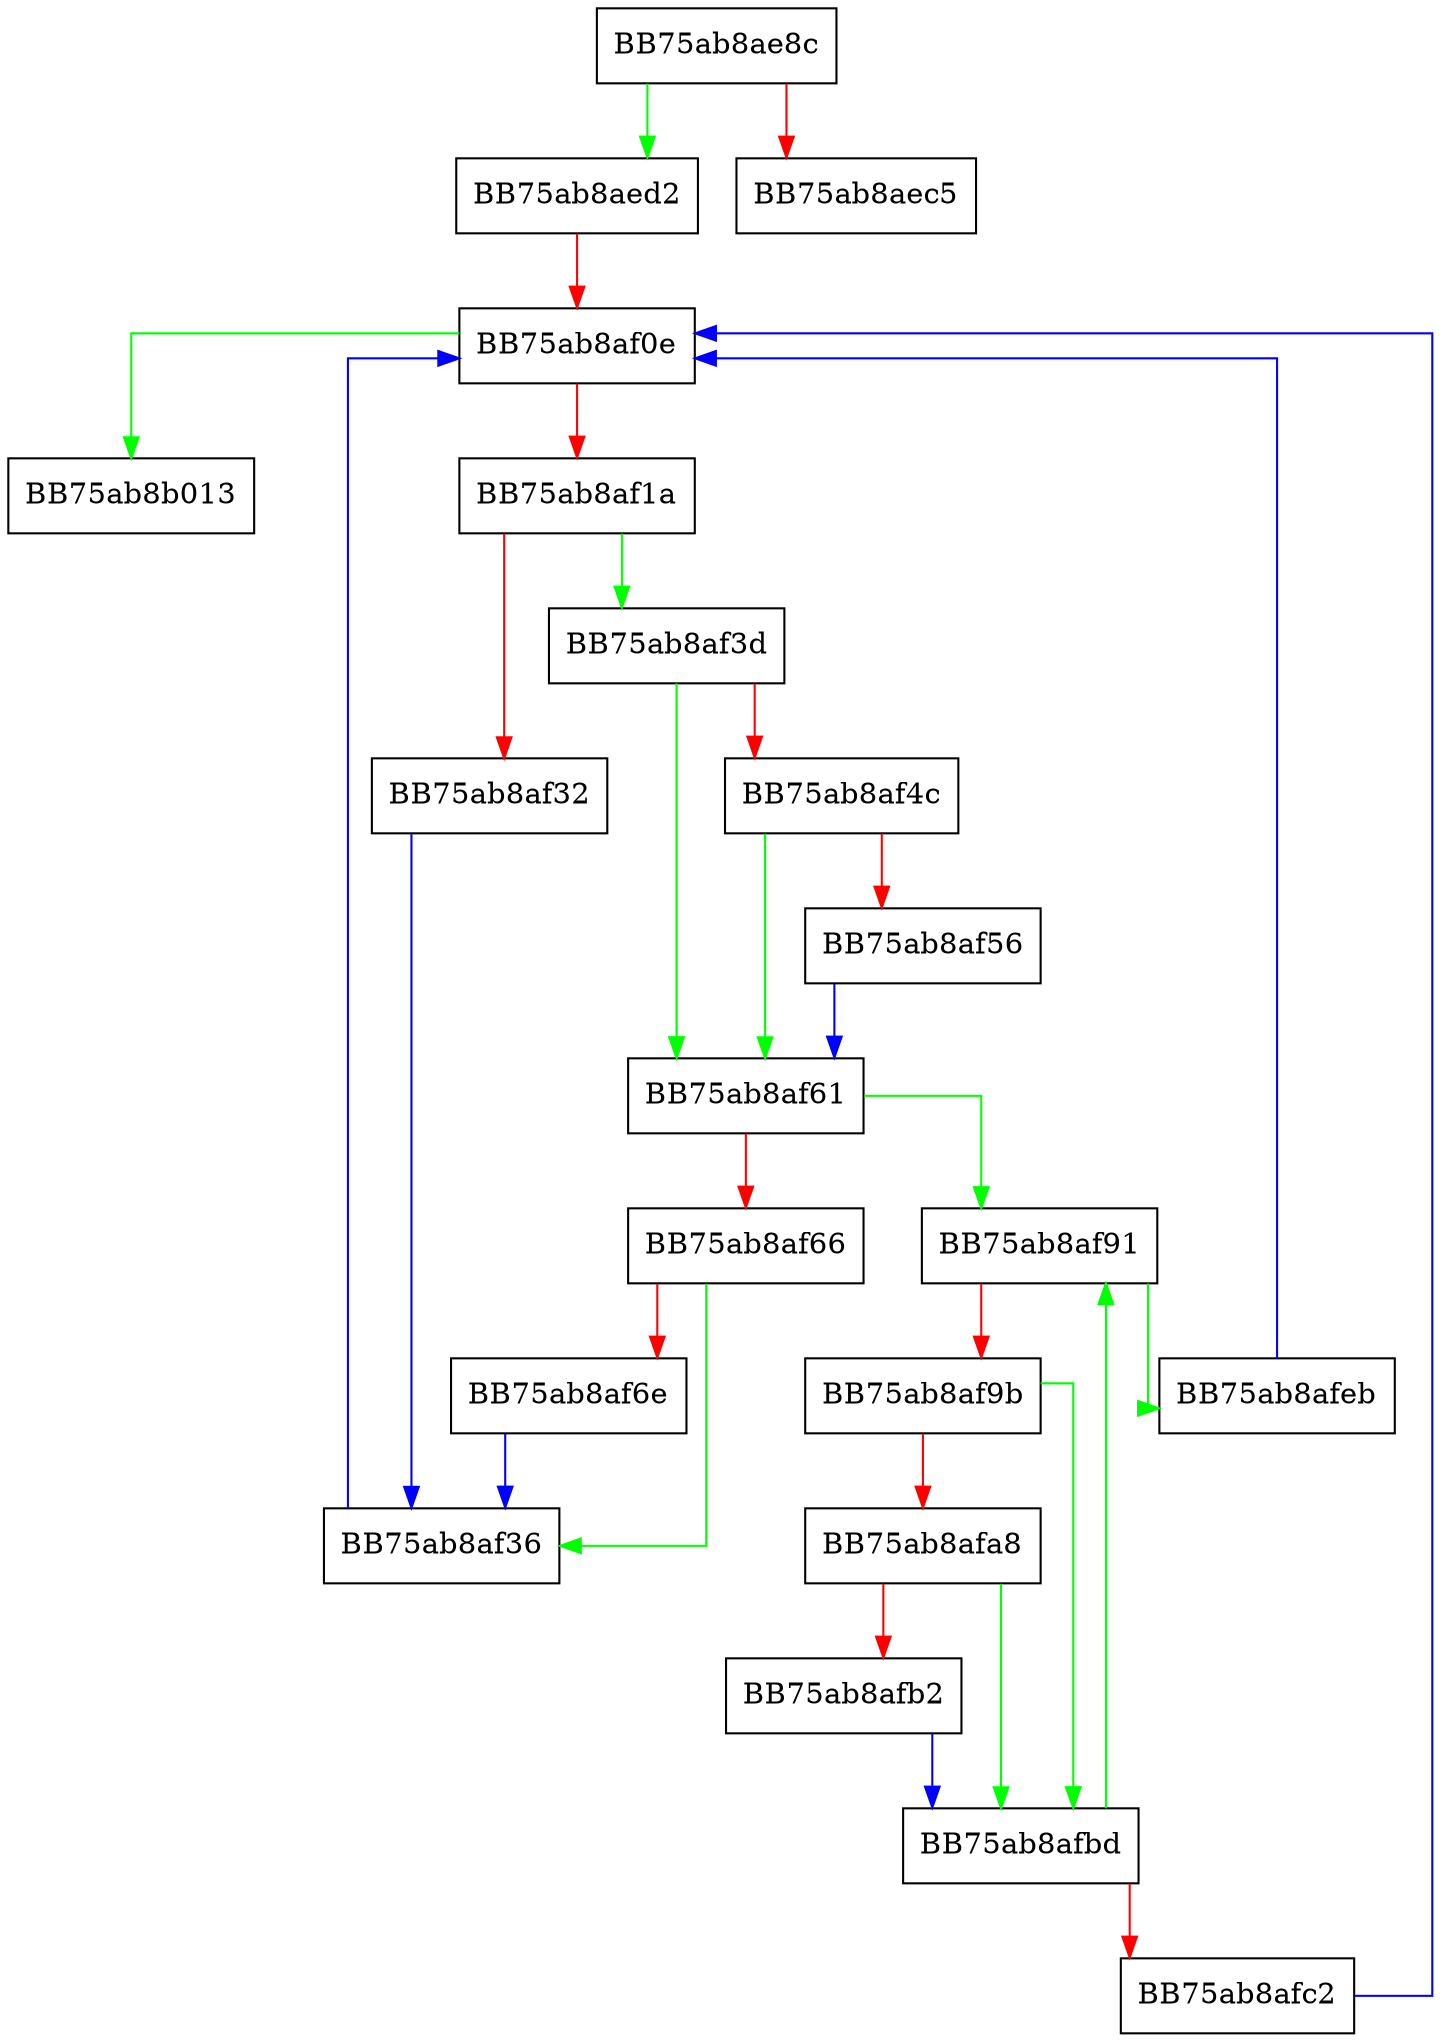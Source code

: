 digraph _Forced_rehash {
  node [shape="box"];
  graph [splines=ortho];
  BB75ab8ae8c -> BB75ab8aed2 [color="green"];
  BB75ab8ae8c -> BB75ab8aec5 [color="red"];
  BB75ab8aed2 -> BB75ab8af0e [color="red"];
  BB75ab8af0e -> BB75ab8b013 [color="green"];
  BB75ab8af0e -> BB75ab8af1a [color="red"];
  BB75ab8af1a -> BB75ab8af3d [color="green"];
  BB75ab8af1a -> BB75ab8af32 [color="red"];
  BB75ab8af32 -> BB75ab8af36 [color="blue"];
  BB75ab8af36 -> BB75ab8af0e [color="blue"];
  BB75ab8af3d -> BB75ab8af61 [color="green"];
  BB75ab8af3d -> BB75ab8af4c [color="red"];
  BB75ab8af4c -> BB75ab8af61 [color="green"];
  BB75ab8af4c -> BB75ab8af56 [color="red"];
  BB75ab8af56 -> BB75ab8af61 [color="blue"];
  BB75ab8af61 -> BB75ab8af91 [color="green"];
  BB75ab8af61 -> BB75ab8af66 [color="red"];
  BB75ab8af66 -> BB75ab8af36 [color="green"];
  BB75ab8af66 -> BB75ab8af6e [color="red"];
  BB75ab8af6e -> BB75ab8af36 [color="blue"];
  BB75ab8af91 -> BB75ab8afeb [color="green"];
  BB75ab8af91 -> BB75ab8af9b [color="red"];
  BB75ab8af9b -> BB75ab8afbd [color="green"];
  BB75ab8af9b -> BB75ab8afa8 [color="red"];
  BB75ab8afa8 -> BB75ab8afbd [color="green"];
  BB75ab8afa8 -> BB75ab8afb2 [color="red"];
  BB75ab8afb2 -> BB75ab8afbd [color="blue"];
  BB75ab8afbd -> BB75ab8af91 [color="green"];
  BB75ab8afbd -> BB75ab8afc2 [color="red"];
  BB75ab8afc2 -> BB75ab8af0e [color="blue"];
  BB75ab8afeb -> BB75ab8af0e [color="blue"];
}